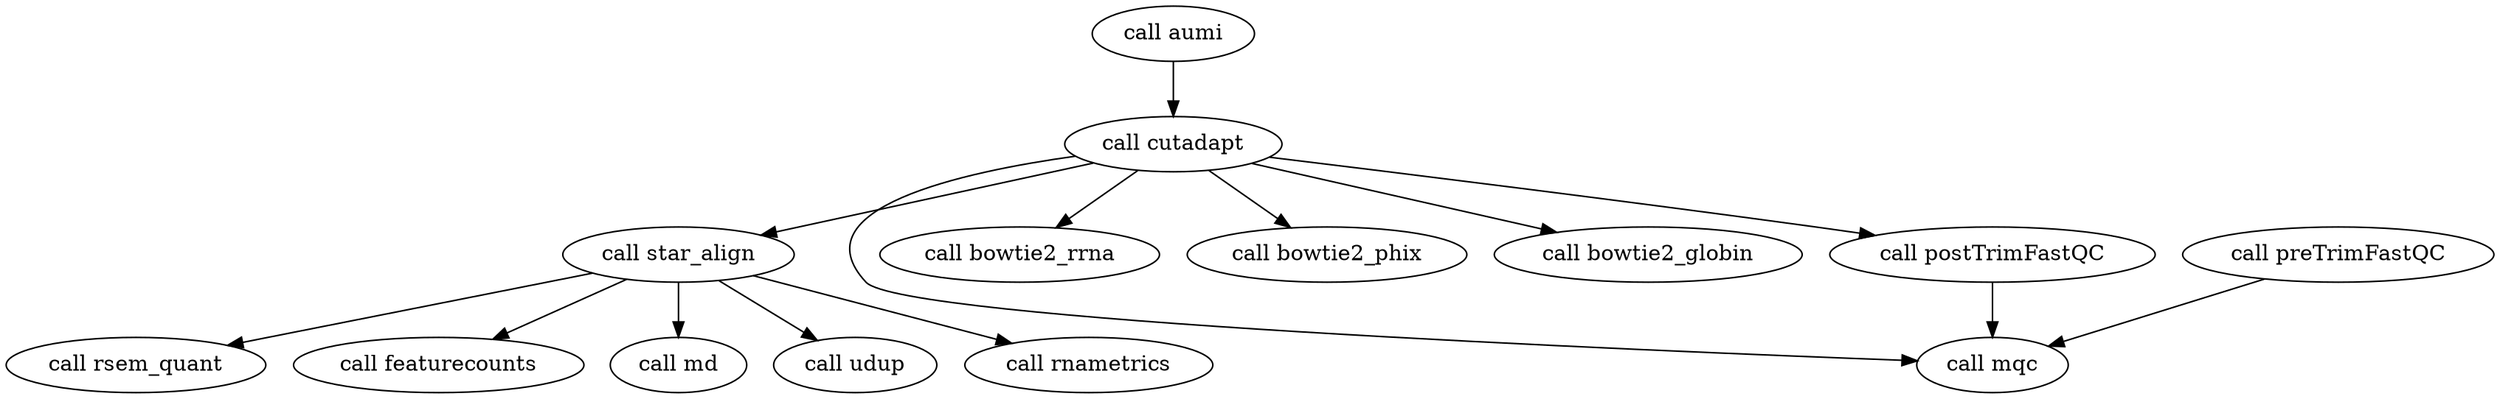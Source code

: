 digraph rnaseq_pipeline {
  compound=true;
  "call postTrimFastQC" -> "call mqc" 
  "call star_align" -> "call rsem_quant" 
  "call cutadapt" -> "call mqc" 
  "call preTrimFastQC" -> "call mqc" 
  "call star_align" -> "call featurecounts" 
  "call cutadapt" -> "call postTrimFastQC" 
  "call aumi" -> "call cutadapt" 
  "call cutadapt" -> "call bowtie2_rrna" 
  "call star_align" -> "call md" 
  "call cutadapt" -> "call star_align" 
  "call cutadapt" -> "call bowtie2_phix" 
  "call star_align" -> "call udup" 
  "call star_align" -> "call rnametrics" 
  "call cutadapt" -> "call bowtie2_globin" 
  "call aumi"
  "call featurecounts"
  "call star_align"
  "call bowtie2_globin"
  "call mqc"
  "call bowtie2_rrna"
  "call cutadapt"
  "call rnametrics"
  "call rsem_quant"
  "call preTrimFastQC"
  "call udup"
  "call md"
  "call bowtie2_phix"
  "call postTrimFastQC"
}

